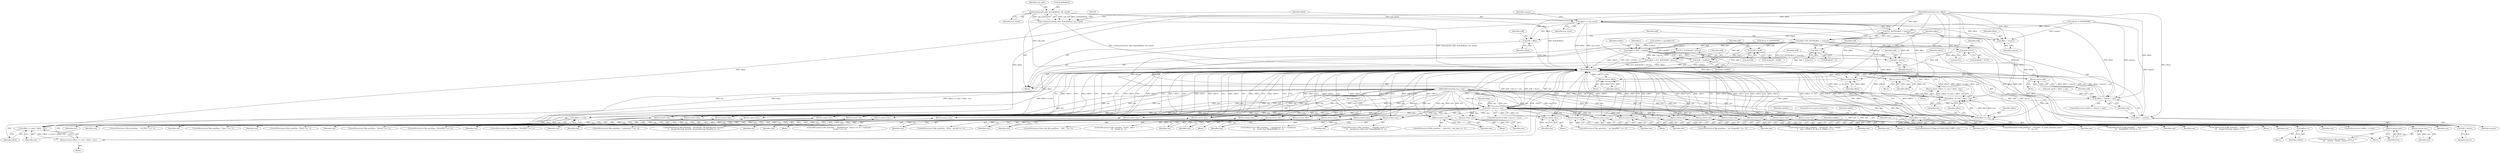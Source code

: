 digraph "0_file_b4c01141e5367f247b84dcaf6aefbb4e741842b8@API" {
"1000150" [label="(Call,memcpy(xnh_addr, &nbuf[offset], xnh_sizeof))"];
"1000148" [label="(Call,(void)memcpy(xnh_addr, &nbuf[offset], xnh_sizeof))"];
"1000157" [label="(Call,offset += xnh_sizeof)"];
"1000177" [label="(Call,offset >= size)"];
"1000176" [label="(Call,(offset >= size) ? offset : size)"];
"1000175" [label="(Return,return (offset >= size) ? offset : size;)"];
"1000195" [label="(Return,return offset;)"];
"1000210" [label="(Return,return offset;)"];
"1000212" [label="(Call,noff = offset)"];
"1000217" [label="(Call,ELF_ALIGN(offset + namesz))"];
"1000215" [label="(Call,doff = ELF_ALIGN(offset + namesz))"];
"1000228" [label="(Return,return doff;)"];
"1000232" [label="(Call,ELF_ALIGN(doff + descsz))"];
"1000230" [label="(Call,offset = ELF_ALIGN(doff + descsz))"];
"1000245" [label="(Call,offset >= size)"];
"1000244" [label="(Call,(offset >= size) ? offset : size)"];
"1000243" [label="(Return,return (offset >= size) ? offset : size;)"];
"1001235" [label="(Return,return offset;)"];
"1000233" [label="(Call,doff + descsz)"];
"1000237" [label="(Call,doff + descsz > size)"];
"1000339" [label="(Return,return size;)"];
"1000356" [label="(Return,return size;)"];
"1000367" [label="(Return,return size;)"];
"1000378" [label="(Return,return size;)"];
"1000389" [label="(Return,return size;)"];
"1000400" [label="(Return,return size;)"];
"1000411" [label="(Return,return size;)"];
"1000435" [label="(Return,return size;)"];
"1000441" [label="(Return,return size;)"];
"1000486" [label="(Return,return size;)"];
"1000516" [label="(Return,return size;)"];
"1000578" [label="(Return,return size;)"];
"1000615" [label="(Return,return size;)"];
"1000653" [label="(Return,return size;)"];
"1000673" [label="(Return,return size;)"];
"1000693" [label="(Return,return size;)"];
"1000705" [label="(Return,return size;)"];
"1000708" [label="(Return,return size;)"];
"1000746" [label="(Return,return size;)"];
"1000779" [label="(Return,return size;)"];
"1000785" [label="(Return,return size;)"];
"1000819" [label="(Return,return size;)"];
"1000855" [label="(Return,return size;)"];
"1000861" [label="(Return,return size;)"];
"1000945" [label="(Return,return size;)"];
"1000970" [label="(Return,return size;)"];
"1000999" [label="(Return,return size;)"];
"1001024" [label="(Return,return size;)"];
"1001030" [label="(Return,return size;)"];
"1001088" [label="(Call,noffset >= size)"];
"1001082" [label="(Call,noffset++)"];
"1001225" [label="(Return,return size;)"];
"1001231" [label="(Return,return size;)"];
"1000238" [label="(Call,doff + descsz)"];
"1000294" [label="(Call,doff + 1)"];
"1000994" [label="(Call,doff + 0x7c)"];
"1001009" [label="(Call,doff + 0x08)"];
"1001065" [label="(Call,noffset = doff + reloffset)"];
"1001067" [label="(Call,doff + reloffset)"];
"1000218" [label="(Call,offset + namesz)"];
"1000222" [label="(Call,offset + namesz > size)"];
"1000223" [label="(Call,offset + namesz)"];
"1000150" [label="(Call,memcpy(xnh_addr, &nbuf[offset], xnh_sizeof))"];
"1000984" [label="(Block,)"];
"1001232" [label="(Identifier,size)"];
"1000175" [label="(Return,return (offset >= size) ? offset : size;)"];
"1000506" [label="(ControlStructure,if (file_printf(ms, \"%02x\", desc[i]) == -1))"];
"1000180" [label="(Identifier,offset)"];
"1000779" [label="(Return,return size;)"];
"1000161" [label="(Identifier,namesz)"];
"1000295" [label="(Identifier,doff)"];
"1000441" [label="(Return,return size;)"];
"1000673" [label="(Return,return size;)"];
"1000119" [label="(MethodParameterIn,size_t offset)"];
"1000159" [label="(Identifier,xnh_sizeof)"];
"1000210" [label="(Return,return offset;)"];
"1000177" [label="(Call,offset >= size)"];
"1000233" [label="(Call,doff + descsz)"];
"1000183" [label="(Call,namesz & 0x80000000)"];
"1000247" [label="(Identifier,size)"];
"1000246" [label="(Identifier,offset)"];
"1000235" [label="(Identifier,descsz)"];
"1000120" [label="(MethodParameterIn,size_t size)"];
"1000254" [label="(Identifier,flags)"];
"1000413" [label="(ControlStructure,if (file_printf(ms, \" %d.%d.%d\", elf_getu32(swap, desc[1]),\n\t\t    elf_getu32(swap, desc[2]), elf_getu32(swap, desc[3])) == -1))"];
"1001025" [label="(Identifier,size)"];
"1000213" [label="(Identifier,noff)"];
"1000368" [label="(Identifier,size)"];
"1001094" [label="(Identifier,reloffset)"];
"1001056" [label="(Block,)"];
"1001236" [label="(Identifier,offset)"];
"1001085" [label="(Identifier,reloffset)"];
"1001030" [label="(Return,return size;)"];
"1000382" [label="(ControlStructure,if (file_printf(ms, \"kFreeBSD\") == -1))"];
"1000938" [label="(ControlStructure,if ((*flags & FLAGS_DID_CORE) != 0))"];
"1000473" [label="(ControlStructure,if (file_printf(ms, \", BuildID[%s]=\", descsz == 16 ? \"md5/uuid\" :\n\t\t\"sha1\") == -1))"];
"1000212" [label="(Call,noff = offset)"];
"1000697" [label="(ControlStructure,if (file_printf(ms, \", note=%u\", xnh_type) == -1))"];
"1001090" [label="(Identifier,size)"];
"1000220" [label="(Identifier,namesz)"];
"1000785" [label="(Return,return size;)"];
"1000970" [label="(Return,return size;)"];
"1001065" [label="(Call,noffset = doff + reloffset)"];
"1000242" [label="(Block,)"];
"1000357" [label="(Identifier,size)"];
"1000196" [label="(Identifier,offset)"];
"1000234" [label="(Identifier,doff)"];
"1000706" [label="(Identifier,size)"];
"1001068" [label="(Identifier,doff)"];
"1000294" [label="(Call,doff + 1)"];
"1000861" [label="(Return,return size;)"];
"1000393" [label="(ControlStructure,if (file_printf(ms, \"kNetBSD\") == -1))"];
"1000632" [label="(Block,)"];
"1000214" [label="(Identifier,offset)"];
"1000151" [label="(Identifier,xnh_addr)"];
"1000296" [label="(Literal,1)"];
"1000442" [label="(Identifier,size)"];
"1000412" [label="(Identifier,size)"];
"1000771" [label="(Block,)"];
"1001231" [label="(Return,return size;)"];
"1000217" [label="(Call,ELF_ALIGN(offset + namesz))"];
"1000181" [label="(Identifier,size)"];
"1000379" [label="(Identifier,size)"];
"1001081" [label="(Block,)"];
"1000360" [label="(ControlStructure,if (file_printf(ms, \"Hurd\") == -1))"];
"1000960" [label="(ControlStructure,if (file_printf(ms, \", %s-style\", os_style_names[os_style])\n\t\t    == -1))"];
"1000999" [label="(Return,return size;)"];
"1000945" [label="(Return,return size;)"];
"1001237" [label="(MethodReturn,RET)"];
"1001010" [label="(Identifier,doff)"];
"1000653" [label="(Return,return size;)"];
"1000705" [label="(Return,return size;)"];
"1000340" [label="(Identifier,size)"];
"1000390" [label="(Identifier,size)"];
"1001014" [label="(ControlStructure,if (file_printf(ms, \" (signal %u)\",\n\t\t\t    elf_getu32(swap, signo)) == -1))"];
"1001235" [label="(Return,return offset;)"];
"1001087" [label="(ControlStructure,if (noffset >= size))"];
"1000156" [label="(Identifier,xnh_sizeof)"];
"1001073" [label="(Identifier,j)"];
"1000198" [label="(Call,descsz & 0x80000000)"];
"1001067" [label="(Call,doff + reloffset)"];
"1001024" [label="(Return,return size;)"];
"1000946" [label="(Identifier,size)"];
"1000239" [label="(Identifier,doff)"];
"1000862" [label="(Identifier,size)"];
"1001091" [label="(ControlStructure,goto tryanother;)"];
"1001069" [label="(Identifier,reloffset)"];
"1000332" [label="(ControlStructure,if (file_printf(ms, \", for GNU/\") == -1))"];
"1000812" [label="(ControlStructure,if (file_printf(ms, \", for DragonFly\") == -1))"];
"1000837" [label="(ControlStructure,if (file_printf(ms, \" %d.%d.%d\", desc / 100000,\n\t\t    desc / 10000 % 10, desc % 10000) == -1))"];
"1000232" [label="(Call,ELF_ALIGN(doff + descsz))"];
"1000856" [label="(Identifier,size)"];
"1001083" [label="(Identifier,noffset)"];
"1000148" [label="(Call,(void)memcpy(xnh_addr, &nbuf[offset], xnh_sizeof))"];
"1000579" [label="(Identifier,size)"];
"1001031" [label="(Identifier,size)"];
"1001082" [label="(Call,noffset++)"];
"1000227" [label="(Block,)"];
"1001225" [label="(Return,return size;)"];
"1000389" [label="(Return,return size;)"];
"1000995" [label="(Identifier,doff)"];
"1000236" [label="(ControlStructure,if (doff + descsz > size))"];
"1000674" [label="(Identifier,size)"];
"1000186" [label="(Block,)"];
"1000230" [label="(Call,offset = ELF_ALIGN(doff + descsz))"];
"1000404" [label="(ControlStructure,if (file_printf(ms, \"<unknown>\") == -1))"];
"1000371" [label="(ControlStructure,if (file_printf(ms, \"Solaris\") == -1))"];
"1001009" [label="(Call,doff + 0x08)"];
"1000231" [label="(Identifier,offset)"];
"1000401" [label="(Identifier,size)"];
"1000657" [label="(ControlStructure,if (file_printf(ms, \", compiled for: %.*s\", (int)descsz,\n\t\t\t    (const char *)&nbuf[doff]) == -1))"];
"1000772" [label="(ControlStructure,if (file_printf(ms, \", for OpenBSD\") == -1))"];
"1000244" [label="(Call,(offset >= size) ? offset : size)"];
"1001088" [label="(Call,noffset >= size)"];
"1000971" [label="(Identifier,size)"];
"1000786" [label="(Identifier,size)"];
"1000248" [label="(Identifier,offset)"];
"1000378" [label="(Return,return size;)"];
"1000615" [label="(Return,return size;)"];
"1000986" [label="(ControlStructure,if (file_printf(ms, \", from '%.31s'\",\n\t\t\t    &nbuf[doff + 0x7c]) == -1))"];
"1000411" [label="(Return,return size;)"];
"1000245" [label="(Call,offset >= size)"];
"1001066" [label="(Identifier,noffset)"];
"1000709" [label="(Identifier,size)"];
"1000292" [label="(Call,nbuf[doff + 1])"];
"1000436" [label="(Identifier,size)"];
"1000125" [label="(Block,)"];
"1000229" [label="(Identifier,doff)"];
"1000349" [label="(ControlStructure,if (file_printf(ms, \"Linux\") == -1))"];
"1000694" [label="(Identifier,size)"];
"1000223" [label="(Call,offset + namesz)"];
"1001000" [label="(Identifier,size)"];
"1001089" [label="(Identifier,noffset)"];
"1000195" [label="(Return,return offset;)"];
"1000400" [label="(Return,return size;)"];
"1000339" [label="(Return,return size;)"];
"1000238" [label="(Call,doff + descsz)"];
"1000600" [label="(ControlStructure,if (file_printf(ms, \"%s%s\", did++ ? \",\" : \"\",\n\t\t\t    pax[i]) == -1))"];
"1000237" [label="(Call,doff + descsz > size)"];
"1000158" [label="(Identifier,offset)"];
"1000240" [label="(Identifier,descsz)"];
"1000224" [label="(Identifier,offset)"];
"1000219" [label="(Identifier,offset)"];
"1000201" [label="(Block,)"];
"1000211" [label="(Identifier,offset)"];
"1000356" [label="(Return,return size;)"];
"1000992" [label="(Call,nbuf[doff + 0x7c])"];
"1000654" [label="(Identifier,size)"];
"1000641" [label="(Block,)"];
"1000996" [label="(Literal,0x7c)"];
"1000226" [label="(Identifier,size)"];
"1000994" [label="(Call,doff + 0x7c)"];
"1000747" [label="(Identifier,size)"];
"1000249" [label="(Identifier,size)"];
"1000708" [label="(Return,return size;)"];
"1000222" [label="(Call,offset + namesz > size)"];
"1000516" [label="(Return,return size;)"];
"1000176" [label="(Call,(offset >= size) ? offset : size)"];
"1001007" [label="(Call,nbuf[doff + 0x08])"];
"1000216" [label="(Identifier,doff)"];
"1000367" [label="(Return,return size;)"];
"1001212" [label="(ControlStructure,if (file_printf(ms, \", from '%.*s'\",\n\t\t\t\t    (int)(cp - cname), cname) == -1))"];
"1000486" [label="(Return,return size;)"];
"1000693" [label="(Return,return size;)"];
"1000616" [label="(Identifier,size)"];
"1000780" [label="(Identifier,size)"];
"1000487" [label="(Identifier,size)"];
"1000819" [label="(Return,return size;)"];
"1000810" [label="(Block,)"];
"1000241" [label="(Identifier,size)"];
"1000228" [label="(Return,return doff;)"];
"1000746" [label="(Return,return size;)"];
"1000569" [label="(ControlStructure,if (desc && file_printf(ms, \", PaX: \") == -1))"];
"1001226" [label="(Identifier,size)"];
"1000517" [label="(Identifier,size)"];
"1000221" [label="(ControlStructure,if (offset + namesz > size))"];
"1000174" [label="(Block,)"];
"1000215" [label="(Call,doff = ELF_ALIGN(offset + namesz))"];
"1000820" [label="(Identifier,size)"];
"1001060" [label="(Call,reloffset = prpsoffsets(i))"];
"1000243" [label="(Return,return (offset >= size) ? offset : size;)"];
"1000157" [label="(Call,offset += xnh_sizeof)"];
"1000225" [label="(Identifier,namesz)"];
"1000578" [label="(Return,return size;)"];
"1000179" [label="(Identifier,size)"];
"1000138" [label="(Call,xnh_sizeof + offset > size)"];
"1000435" [label="(Return,return size;)"];
"1000152" [label="(Call,&nbuf[offset])"];
"1000677" [label="(ControlStructure,if (file_printf(ms, \", compiler model: %.*s\",\n\t\t\t    (int)descsz, (const char *)&nbuf[doff]) == -1))"];
"1000734" [label="(Block,)"];
"1000178" [label="(Identifier,offset)"];
"1001011" [label="(Literal,0x08)"];
"1000855" [label="(Return,return size;)"];
"1000320" [label="(Block,)"];
"1000218" [label="(Call,offset + namesz)"];
"1000150" -> "1000148"  [label="AST: "];
"1000150" -> "1000156"  [label="CFG: "];
"1000151" -> "1000150"  [label="AST: "];
"1000152" -> "1000150"  [label="AST: "];
"1000156" -> "1000150"  [label="AST: "];
"1000148" -> "1000150"  [label="CFG: "];
"1000150" -> "1001237"  [label="DDG: xnh_addr"];
"1000150" -> "1001237"  [label="DDG: &nbuf[offset]"];
"1000150" -> "1000148"  [label="DDG: xnh_addr"];
"1000150" -> "1000148"  [label="DDG: &nbuf[offset]"];
"1000150" -> "1000148"  [label="DDG: xnh_sizeof"];
"1000150" -> "1000157"  [label="DDG: xnh_sizeof"];
"1000148" -> "1000125"  [label="AST: "];
"1000149" -> "1000148"  [label="AST: "];
"1000158" -> "1000148"  [label="CFG: "];
"1000148" -> "1001237"  [label="DDG: (void)memcpy(xnh_addr, &nbuf[offset], xnh_sizeof)"];
"1000148" -> "1001237"  [label="DDG: memcpy(xnh_addr, &nbuf[offset], xnh_sizeof)"];
"1000157" -> "1000125"  [label="AST: "];
"1000157" -> "1000159"  [label="CFG: "];
"1000158" -> "1000157"  [label="AST: "];
"1000159" -> "1000157"  [label="AST: "];
"1000161" -> "1000157"  [label="CFG: "];
"1000157" -> "1001237"  [label="DDG: xnh_sizeof"];
"1000157" -> "1001237"  [label="DDG: offset"];
"1000119" -> "1000157"  [label="DDG: offset"];
"1000157" -> "1000177"  [label="DDG: offset"];
"1000157" -> "1000195"  [label="DDG: offset"];
"1000157" -> "1000210"  [label="DDG: offset"];
"1000157" -> "1000212"  [label="DDG: offset"];
"1000157" -> "1000217"  [label="DDG: offset"];
"1000157" -> "1000218"  [label="DDG: offset"];
"1000157" -> "1000222"  [label="DDG: offset"];
"1000157" -> "1000223"  [label="DDG: offset"];
"1000177" -> "1000176"  [label="AST: "];
"1000177" -> "1000179"  [label="CFG: "];
"1000178" -> "1000177"  [label="AST: "];
"1000179" -> "1000177"  [label="AST: "];
"1000180" -> "1000177"  [label="CFG: "];
"1000181" -> "1000177"  [label="CFG: "];
"1000177" -> "1000176"  [label="DDG: offset"];
"1000177" -> "1000176"  [label="DDG: size"];
"1000119" -> "1000177"  [label="DDG: offset"];
"1000138" -> "1000177"  [label="DDG: size"];
"1000120" -> "1000177"  [label="DDG: size"];
"1000176" -> "1000175"  [label="AST: "];
"1000176" -> "1000180"  [label="CFG: "];
"1000176" -> "1000181"  [label="CFG: "];
"1000180" -> "1000176"  [label="AST: "];
"1000181" -> "1000176"  [label="AST: "];
"1000175" -> "1000176"  [label="CFG: "];
"1000176" -> "1001237"  [label="DDG: size"];
"1000176" -> "1001237"  [label="DDG: offset"];
"1000176" -> "1001237"  [label="DDG: (offset >= size) ? offset : size"];
"1000176" -> "1001237"  [label="DDG: offset >= size"];
"1000176" -> "1000175"  [label="DDG: (offset >= size) ? offset : size"];
"1000119" -> "1000176"  [label="DDG: offset"];
"1000120" -> "1000176"  [label="DDG: size"];
"1000175" -> "1000174"  [label="AST: "];
"1001237" -> "1000175"  [label="CFG: "];
"1000175" -> "1001237"  [label="DDG: <RET>"];
"1000195" -> "1000186"  [label="AST: "];
"1000195" -> "1000196"  [label="CFG: "];
"1000196" -> "1000195"  [label="AST: "];
"1001237" -> "1000195"  [label="CFG: "];
"1000195" -> "1001237"  [label="DDG: <RET>"];
"1000196" -> "1000195"  [label="DDG: offset"];
"1000119" -> "1000195"  [label="DDG: offset"];
"1000210" -> "1000201"  [label="AST: "];
"1000210" -> "1000211"  [label="CFG: "];
"1000211" -> "1000210"  [label="AST: "];
"1001237" -> "1000210"  [label="CFG: "];
"1000210" -> "1001237"  [label="DDG: <RET>"];
"1000211" -> "1000210"  [label="DDG: offset"];
"1000119" -> "1000210"  [label="DDG: offset"];
"1000212" -> "1000125"  [label="AST: "];
"1000212" -> "1000214"  [label="CFG: "];
"1000213" -> "1000212"  [label="AST: "];
"1000214" -> "1000212"  [label="AST: "];
"1000216" -> "1000212"  [label="CFG: "];
"1000212" -> "1001237"  [label="DDG: noff"];
"1000119" -> "1000212"  [label="DDG: offset"];
"1000217" -> "1000215"  [label="AST: "];
"1000217" -> "1000218"  [label="CFG: "];
"1000218" -> "1000217"  [label="AST: "];
"1000215" -> "1000217"  [label="CFG: "];
"1000217" -> "1000215"  [label="DDG: offset + namesz"];
"1000119" -> "1000217"  [label="DDG: offset"];
"1000183" -> "1000217"  [label="DDG: namesz"];
"1000215" -> "1000125"  [label="AST: "];
"1000216" -> "1000215"  [label="AST: "];
"1000224" -> "1000215"  [label="CFG: "];
"1000215" -> "1001237"  [label="DDG: doff"];
"1000215" -> "1001237"  [label="DDG: ELF_ALIGN(offset + namesz)"];
"1000215" -> "1000228"  [label="DDG: doff"];
"1000215" -> "1000232"  [label="DDG: doff"];
"1000215" -> "1000233"  [label="DDG: doff"];
"1000215" -> "1000237"  [label="DDG: doff"];
"1000215" -> "1000238"  [label="DDG: doff"];
"1000215" -> "1000294"  [label="DDG: doff"];
"1000215" -> "1000994"  [label="DDG: doff"];
"1000215" -> "1001009"  [label="DDG: doff"];
"1000215" -> "1001065"  [label="DDG: doff"];
"1000215" -> "1001067"  [label="DDG: doff"];
"1000228" -> "1000227"  [label="AST: "];
"1000228" -> "1000229"  [label="CFG: "];
"1000229" -> "1000228"  [label="AST: "];
"1001237" -> "1000228"  [label="CFG: "];
"1000228" -> "1001237"  [label="DDG: <RET>"];
"1000229" -> "1000228"  [label="DDG: doff"];
"1000232" -> "1000230"  [label="AST: "];
"1000232" -> "1000233"  [label="CFG: "];
"1000233" -> "1000232"  [label="AST: "];
"1000230" -> "1000232"  [label="CFG: "];
"1000232" -> "1000230"  [label="DDG: doff + descsz"];
"1000198" -> "1000232"  [label="DDG: descsz"];
"1000230" -> "1000125"  [label="AST: "];
"1000231" -> "1000230"  [label="AST: "];
"1000239" -> "1000230"  [label="CFG: "];
"1000230" -> "1001237"  [label="DDG: offset"];
"1000230" -> "1001237"  [label="DDG: ELF_ALIGN(doff + descsz)"];
"1000119" -> "1000230"  [label="DDG: offset"];
"1000230" -> "1000245"  [label="DDG: offset"];
"1000230" -> "1001235"  [label="DDG: offset"];
"1000245" -> "1000244"  [label="AST: "];
"1000245" -> "1000247"  [label="CFG: "];
"1000246" -> "1000245"  [label="AST: "];
"1000247" -> "1000245"  [label="AST: "];
"1000248" -> "1000245"  [label="CFG: "];
"1000249" -> "1000245"  [label="CFG: "];
"1000245" -> "1000244"  [label="DDG: offset"];
"1000245" -> "1000244"  [label="DDG: size"];
"1000119" -> "1000245"  [label="DDG: offset"];
"1000237" -> "1000245"  [label="DDG: size"];
"1000120" -> "1000245"  [label="DDG: size"];
"1000244" -> "1000243"  [label="AST: "];
"1000244" -> "1000248"  [label="CFG: "];
"1000244" -> "1000249"  [label="CFG: "];
"1000248" -> "1000244"  [label="AST: "];
"1000249" -> "1000244"  [label="AST: "];
"1000243" -> "1000244"  [label="CFG: "];
"1000244" -> "1001237"  [label="DDG: offset"];
"1000244" -> "1001237"  [label="DDG: (offset >= size) ? offset : size"];
"1000244" -> "1001237"  [label="DDG: offset >= size"];
"1000244" -> "1001237"  [label="DDG: size"];
"1000244" -> "1000243"  [label="DDG: (offset >= size) ? offset : size"];
"1000119" -> "1000244"  [label="DDG: offset"];
"1000120" -> "1000244"  [label="DDG: size"];
"1000243" -> "1000242"  [label="AST: "];
"1001237" -> "1000243"  [label="CFG: "];
"1000243" -> "1001237"  [label="DDG: <RET>"];
"1001235" -> "1000125"  [label="AST: "];
"1001235" -> "1001236"  [label="CFG: "];
"1001236" -> "1001235"  [label="AST: "];
"1001237" -> "1001235"  [label="CFG: "];
"1001235" -> "1001237"  [label="DDG: <RET>"];
"1001236" -> "1001235"  [label="DDG: offset"];
"1000119" -> "1001235"  [label="DDG: offset"];
"1000233" -> "1000235"  [label="CFG: "];
"1000234" -> "1000233"  [label="AST: "];
"1000235" -> "1000233"  [label="AST: "];
"1000198" -> "1000233"  [label="DDG: descsz"];
"1000237" -> "1000236"  [label="AST: "];
"1000237" -> "1000241"  [label="CFG: "];
"1000238" -> "1000237"  [label="AST: "];
"1000241" -> "1000237"  [label="AST: "];
"1000246" -> "1000237"  [label="CFG: "];
"1000254" -> "1000237"  [label="CFG: "];
"1000237" -> "1001237"  [label="DDG: doff + descsz > size"];
"1000237" -> "1001237"  [label="DDG: doff + descsz"];
"1000237" -> "1001237"  [label="DDG: size"];
"1000198" -> "1000237"  [label="DDG: descsz"];
"1000222" -> "1000237"  [label="DDG: size"];
"1000120" -> "1000237"  [label="DDG: size"];
"1000237" -> "1000339"  [label="DDG: size"];
"1000237" -> "1000356"  [label="DDG: size"];
"1000237" -> "1000367"  [label="DDG: size"];
"1000237" -> "1000378"  [label="DDG: size"];
"1000237" -> "1000389"  [label="DDG: size"];
"1000237" -> "1000400"  [label="DDG: size"];
"1000237" -> "1000411"  [label="DDG: size"];
"1000237" -> "1000435"  [label="DDG: size"];
"1000237" -> "1000441"  [label="DDG: size"];
"1000237" -> "1000486"  [label="DDG: size"];
"1000237" -> "1000516"  [label="DDG: size"];
"1000237" -> "1000578"  [label="DDG: size"];
"1000237" -> "1000615"  [label="DDG: size"];
"1000237" -> "1000653"  [label="DDG: size"];
"1000237" -> "1000673"  [label="DDG: size"];
"1000237" -> "1000693"  [label="DDG: size"];
"1000237" -> "1000705"  [label="DDG: size"];
"1000237" -> "1000708"  [label="DDG: size"];
"1000237" -> "1000746"  [label="DDG: size"];
"1000237" -> "1000779"  [label="DDG: size"];
"1000237" -> "1000785"  [label="DDG: size"];
"1000237" -> "1000819"  [label="DDG: size"];
"1000237" -> "1000855"  [label="DDG: size"];
"1000237" -> "1000861"  [label="DDG: size"];
"1000237" -> "1000945"  [label="DDG: size"];
"1000237" -> "1000970"  [label="DDG: size"];
"1000237" -> "1000999"  [label="DDG: size"];
"1000237" -> "1001024"  [label="DDG: size"];
"1000237" -> "1001030"  [label="DDG: size"];
"1000237" -> "1001088"  [label="DDG: size"];
"1000237" -> "1001225"  [label="DDG: size"];
"1000237" -> "1001231"  [label="DDG: size"];
"1000339" -> "1000332"  [label="AST: "];
"1000339" -> "1000340"  [label="CFG: "];
"1000340" -> "1000339"  [label="AST: "];
"1001237" -> "1000339"  [label="CFG: "];
"1000339" -> "1001237"  [label="DDG: <RET>"];
"1000340" -> "1000339"  [label="DDG: size"];
"1000120" -> "1000339"  [label="DDG: size"];
"1000356" -> "1000349"  [label="AST: "];
"1000356" -> "1000357"  [label="CFG: "];
"1000357" -> "1000356"  [label="AST: "];
"1001237" -> "1000356"  [label="CFG: "];
"1000356" -> "1001237"  [label="DDG: <RET>"];
"1000357" -> "1000356"  [label="DDG: size"];
"1000120" -> "1000356"  [label="DDG: size"];
"1000367" -> "1000360"  [label="AST: "];
"1000367" -> "1000368"  [label="CFG: "];
"1000368" -> "1000367"  [label="AST: "];
"1001237" -> "1000367"  [label="CFG: "];
"1000367" -> "1001237"  [label="DDG: <RET>"];
"1000368" -> "1000367"  [label="DDG: size"];
"1000120" -> "1000367"  [label="DDG: size"];
"1000378" -> "1000371"  [label="AST: "];
"1000378" -> "1000379"  [label="CFG: "];
"1000379" -> "1000378"  [label="AST: "];
"1001237" -> "1000378"  [label="CFG: "];
"1000378" -> "1001237"  [label="DDG: <RET>"];
"1000379" -> "1000378"  [label="DDG: size"];
"1000120" -> "1000378"  [label="DDG: size"];
"1000389" -> "1000382"  [label="AST: "];
"1000389" -> "1000390"  [label="CFG: "];
"1000390" -> "1000389"  [label="AST: "];
"1001237" -> "1000389"  [label="CFG: "];
"1000389" -> "1001237"  [label="DDG: <RET>"];
"1000390" -> "1000389"  [label="DDG: size"];
"1000120" -> "1000389"  [label="DDG: size"];
"1000400" -> "1000393"  [label="AST: "];
"1000400" -> "1000401"  [label="CFG: "];
"1000401" -> "1000400"  [label="AST: "];
"1001237" -> "1000400"  [label="CFG: "];
"1000400" -> "1001237"  [label="DDG: <RET>"];
"1000401" -> "1000400"  [label="DDG: size"];
"1000120" -> "1000400"  [label="DDG: size"];
"1000411" -> "1000404"  [label="AST: "];
"1000411" -> "1000412"  [label="CFG: "];
"1000412" -> "1000411"  [label="AST: "];
"1001237" -> "1000411"  [label="CFG: "];
"1000411" -> "1001237"  [label="DDG: <RET>"];
"1000412" -> "1000411"  [label="DDG: size"];
"1000120" -> "1000411"  [label="DDG: size"];
"1000435" -> "1000413"  [label="AST: "];
"1000435" -> "1000436"  [label="CFG: "];
"1000436" -> "1000435"  [label="AST: "];
"1001237" -> "1000435"  [label="CFG: "];
"1000435" -> "1001237"  [label="DDG: <RET>"];
"1000436" -> "1000435"  [label="DDG: size"];
"1000120" -> "1000435"  [label="DDG: size"];
"1000441" -> "1000320"  [label="AST: "];
"1000441" -> "1000442"  [label="CFG: "];
"1000442" -> "1000441"  [label="AST: "];
"1001237" -> "1000441"  [label="CFG: "];
"1000441" -> "1001237"  [label="DDG: <RET>"];
"1000442" -> "1000441"  [label="DDG: size"];
"1000120" -> "1000441"  [label="DDG: size"];
"1000486" -> "1000473"  [label="AST: "];
"1000486" -> "1000487"  [label="CFG: "];
"1000487" -> "1000486"  [label="AST: "];
"1001237" -> "1000486"  [label="CFG: "];
"1000486" -> "1001237"  [label="DDG: <RET>"];
"1000487" -> "1000486"  [label="DDG: size"];
"1000120" -> "1000486"  [label="DDG: size"];
"1000516" -> "1000506"  [label="AST: "];
"1000516" -> "1000517"  [label="CFG: "];
"1000517" -> "1000516"  [label="AST: "];
"1001237" -> "1000516"  [label="CFG: "];
"1000516" -> "1001237"  [label="DDG: <RET>"];
"1000517" -> "1000516"  [label="DDG: size"];
"1000120" -> "1000516"  [label="DDG: size"];
"1000578" -> "1000569"  [label="AST: "];
"1000578" -> "1000579"  [label="CFG: "];
"1000579" -> "1000578"  [label="AST: "];
"1001237" -> "1000578"  [label="CFG: "];
"1000578" -> "1001237"  [label="DDG: <RET>"];
"1000579" -> "1000578"  [label="DDG: size"];
"1000120" -> "1000578"  [label="DDG: size"];
"1000615" -> "1000600"  [label="AST: "];
"1000615" -> "1000616"  [label="CFG: "];
"1000616" -> "1000615"  [label="AST: "];
"1001237" -> "1000615"  [label="CFG: "];
"1000615" -> "1001237"  [label="DDG: <RET>"];
"1000616" -> "1000615"  [label="DDG: size"];
"1000120" -> "1000615"  [label="DDG: size"];
"1000653" -> "1000641"  [label="AST: "];
"1000653" -> "1000654"  [label="CFG: "];
"1000654" -> "1000653"  [label="AST: "];
"1001237" -> "1000653"  [label="CFG: "];
"1000653" -> "1001237"  [label="DDG: <RET>"];
"1000654" -> "1000653"  [label="DDG: size"];
"1000120" -> "1000653"  [label="DDG: size"];
"1000673" -> "1000657"  [label="AST: "];
"1000673" -> "1000674"  [label="CFG: "];
"1000674" -> "1000673"  [label="AST: "];
"1001237" -> "1000673"  [label="CFG: "];
"1000673" -> "1001237"  [label="DDG: <RET>"];
"1000674" -> "1000673"  [label="DDG: size"];
"1000120" -> "1000673"  [label="DDG: size"];
"1000693" -> "1000677"  [label="AST: "];
"1000693" -> "1000694"  [label="CFG: "];
"1000694" -> "1000693"  [label="AST: "];
"1001237" -> "1000693"  [label="CFG: "];
"1000693" -> "1001237"  [label="DDG: <RET>"];
"1000694" -> "1000693"  [label="DDG: size"];
"1000120" -> "1000693"  [label="DDG: size"];
"1000705" -> "1000697"  [label="AST: "];
"1000705" -> "1000706"  [label="CFG: "];
"1000706" -> "1000705"  [label="AST: "];
"1001237" -> "1000705"  [label="CFG: "];
"1000705" -> "1001237"  [label="DDG: <RET>"];
"1000706" -> "1000705"  [label="DDG: size"];
"1000120" -> "1000705"  [label="DDG: size"];
"1000708" -> "1000632"  [label="AST: "];
"1000708" -> "1000709"  [label="CFG: "];
"1000709" -> "1000708"  [label="AST: "];
"1001237" -> "1000708"  [label="CFG: "];
"1000708" -> "1001237"  [label="DDG: <RET>"];
"1000709" -> "1000708"  [label="DDG: size"];
"1000120" -> "1000708"  [label="DDG: size"];
"1000746" -> "1000734"  [label="AST: "];
"1000746" -> "1000747"  [label="CFG: "];
"1000747" -> "1000746"  [label="AST: "];
"1001237" -> "1000746"  [label="CFG: "];
"1000746" -> "1001237"  [label="DDG: <RET>"];
"1000747" -> "1000746"  [label="DDG: size"];
"1000120" -> "1000746"  [label="DDG: size"];
"1000779" -> "1000772"  [label="AST: "];
"1000779" -> "1000780"  [label="CFG: "];
"1000780" -> "1000779"  [label="AST: "];
"1001237" -> "1000779"  [label="CFG: "];
"1000779" -> "1001237"  [label="DDG: <RET>"];
"1000780" -> "1000779"  [label="DDG: size"];
"1000120" -> "1000779"  [label="DDG: size"];
"1000785" -> "1000771"  [label="AST: "];
"1000785" -> "1000786"  [label="CFG: "];
"1000786" -> "1000785"  [label="AST: "];
"1001237" -> "1000785"  [label="CFG: "];
"1000785" -> "1001237"  [label="DDG: <RET>"];
"1000786" -> "1000785"  [label="DDG: size"];
"1000120" -> "1000785"  [label="DDG: size"];
"1000819" -> "1000812"  [label="AST: "];
"1000819" -> "1000820"  [label="CFG: "];
"1000820" -> "1000819"  [label="AST: "];
"1001237" -> "1000819"  [label="CFG: "];
"1000819" -> "1001237"  [label="DDG: <RET>"];
"1000820" -> "1000819"  [label="DDG: size"];
"1000120" -> "1000819"  [label="DDG: size"];
"1000855" -> "1000837"  [label="AST: "];
"1000855" -> "1000856"  [label="CFG: "];
"1000856" -> "1000855"  [label="AST: "];
"1001237" -> "1000855"  [label="CFG: "];
"1000855" -> "1001237"  [label="DDG: <RET>"];
"1000856" -> "1000855"  [label="DDG: size"];
"1000120" -> "1000855"  [label="DDG: size"];
"1000861" -> "1000810"  [label="AST: "];
"1000861" -> "1000862"  [label="CFG: "];
"1000862" -> "1000861"  [label="AST: "];
"1001237" -> "1000861"  [label="CFG: "];
"1000861" -> "1001237"  [label="DDG: <RET>"];
"1000862" -> "1000861"  [label="DDG: size"];
"1000120" -> "1000861"  [label="DDG: size"];
"1000945" -> "1000938"  [label="AST: "];
"1000945" -> "1000946"  [label="CFG: "];
"1000946" -> "1000945"  [label="AST: "];
"1001237" -> "1000945"  [label="CFG: "];
"1000945" -> "1001237"  [label="DDG: <RET>"];
"1000946" -> "1000945"  [label="DDG: size"];
"1000120" -> "1000945"  [label="DDG: size"];
"1000970" -> "1000960"  [label="AST: "];
"1000970" -> "1000971"  [label="CFG: "];
"1000971" -> "1000970"  [label="AST: "];
"1001237" -> "1000970"  [label="CFG: "];
"1000970" -> "1001237"  [label="DDG: <RET>"];
"1000971" -> "1000970"  [label="DDG: size"];
"1000120" -> "1000970"  [label="DDG: size"];
"1000999" -> "1000986"  [label="AST: "];
"1000999" -> "1001000"  [label="CFG: "];
"1001000" -> "1000999"  [label="AST: "];
"1001237" -> "1000999"  [label="CFG: "];
"1000999" -> "1001237"  [label="DDG: <RET>"];
"1001000" -> "1000999"  [label="DDG: size"];
"1000120" -> "1000999"  [label="DDG: size"];
"1001024" -> "1001014"  [label="AST: "];
"1001024" -> "1001025"  [label="CFG: "];
"1001025" -> "1001024"  [label="AST: "];
"1001237" -> "1001024"  [label="CFG: "];
"1001024" -> "1001237"  [label="DDG: <RET>"];
"1001025" -> "1001024"  [label="DDG: size"];
"1000120" -> "1001024"  [label="DDG: size"];
"1001030" -> "1000984"  [label="AST: "];
"1001030" -> "1001031"  [label="CFG: "];
"1001031" -> "1001030"  [label="AST: "];
"1001237" -> "1001030"  [label="CFG: "];
"1001030" -> "1001237"  [label="DDG: <RET>"];
"1001031" -> "1001030"  [label="DDG: size"];
"1000120" -> "1001030"  [label="DDG: size"];
"1001088" -> "1001087"  [label="AST: "];
"1001088" -> "1001090"  [label="CFG: "];
"1001089" -> "1001088"  [label="AST: "];
"1001090" -> "1001088"  [label="AST: "];
"1001091" -> "1001088"  [label="CFG: "];
"1001094" -> "1001088"  [label="CFG: "];
"1001088" -> "1001237"  [label="DDG: noffset >= size"];
"1001088" -> "1001237"  [label="DDG: noffset"];
"1001088" -> "1001237"  [label="DDG: size"];
"1001088" -> "1001082"  [label="DDG: noffset"];
"1001065" -> "1001088"  [label="DDG: noffset"];
"1001082" -> "1001088"  [label="DDG: noffset"];
"1000120" -> "1001088"  [label="DDG: size"];
"1001088" -> "1001225"  [label="DDG: size"];
"1001088" -> "1001231"  [label="DDG: size"];
"1001082" -> "1001081"  [label="AST: "];
"1001082" -> "1001083"  [label="CFG: "];
"1001083" -> "1001082"  [label="AST: "];
"1001085" -> "1001082"  [label="CFG: "];
"1001082" -> "1001237"  [label="DDG: noffset"];
"1001225" -> "1001212"  [label="AST: "];
"1001225" -> "1001226"  [label="CFG: "];
"1001226" -> "1001225"  [label="AST: "];
"1001237" -> "1001225"  [label="CFG: "];
"1001225" -> "1001237"  [label="DDG: <RET>"];
"1001226" -> "1001225"  [label="DDG: size"];
"1000120" -> "1001225"  [label="DDG: size"];
"1001231" -> "1001056"  [label="AST: "];
"1001231" -> "1001232"  [label="CFG: "];
"1001232" -> "1001231"  [label="AST: "];
"1001237" -> "1001231"  [label="CFG: "];
"1001231" -> "1001237"  [label="DDG: <RET>"];
"1001232" -> "1001231"  [label="DDG: size"];
"1000120" -> "1001231"  [label="DDG: size"];
"1000238" -> "1000240"  [label="CFG: "];
"1000239" -> "1000238"  [label="AST: "];
"1000240" -> "1000238"  [label="AST: "];
"1000241" -> "1000238"  [label="CFG: "];
"1000238" -> "1001237"  [label="DDG: doff"];
"1000238" -> "1001237"  [label="DDG: descsz"];
"1000198" -> "1000238"  [label="DDG: descsz"];
"1000294" -> "1000292"  [label="AST: "];
"1000294" -> "1000296"  [label="CFG: "];
"1000295" -> "1000294"  [label="AST: "];
"1000296" -> "1000294"  [label="AST: "];
"1000292" -> "1000294"  [label="CFG: "];
"1000294" -> "1001237"  [label="DDG: doff"];
"1000994" -> "1000992"  [label="AST: "];
"1000994" -> "1000996"  [label="CFG: "];
"1000995" -> "1000994"  [label="AST: "];
"1000996" -> "1000994"  [label="AST: "];
"1000992" -> "1000994"  [label="CFG: "];
"1000994" -> "1001237"  [label="DDG: doff"];
"1001009" -> "1001007"  [label="AST: "];
"1001009" -> "1001011"  [label="CFG: "];
"1001010" -> "1001009"  [label="AST: "];
"1001011" -> "1001009"  [label="AST: "];
"1001007" -> "1001009"  [label="CFG: "];
"1001009" -> "1001237"  [label="DDG: doff"];
"1001065" -> "1001056"  [label="AST: "];
"1001065" -> "1001067"  [label="CFG: "];
"1001066" -> "1001065"  [label="AST: "];
"1001067" -> "1001065"  [label="AST: "];
"1001073" -> "1001065"  [label="CFG: "];
"1001065" -> "1001237"  [label="DDG: noffset"];
"1001065" -> "1001237"  [label="DDG: doff + reloffset"];
"1001060" -> "1001065"  [label="DDG: reloffset"];
"1001067" -> "1001069"  [label="CFG: "];
"1001068" -> "1001067"  [label="AST: "];
"1001069" -> "1001067"  [label="AST: "];
"1001067" -> "1001237"  [label="DDG: reloffset"];
"1001067" -> "1001237"  [label="DDG: doff"];
"1001060" -> "1001067"  [label="DDG: reloffset"];
"1000218" -> "1000220"  [label="CFG: "];
"1000219" -> "1000218"  [label="AST: "];
"1000220" -> "1000218"  [label="AST: "];
"1000119" -> "1000218"  [label="DDG: offset"];
"1000183" -> "1000218"  [label="DDG: namesz"];
"1000222" -> "1000221"  [label="AST: "];
"1000222" -> "1000226"  [label="CFG: "];
"1000223" -> "1000222"  [label="AST: "];
"1000226" -> "1000222"  [label="AST: "];
"1000229" -> "1000222"  [label="CFG: "];
"1000231" -> "1000222"  [label="CFG: "];
"1000222" -> "1001237"  [label="DDG: offset + namesz"];
"1000222" -> "1001237"  [label="DDG: size"];
"1000222" -> "1001237"  [label="DDG: offset + namesz > size"];
"1000119" -> "1000222"  [label="DDG: offset"];
"1000183" -> "1000222"  [label="DDG: namesz"];
"1000138" -> "1000222"  [label="DDG: size"];
"1000120" -> "1000222"  [label="DDG: size"];
"1000223" -> "1000225"  [label="CFG: "];
"1000224" -> "1000223"  [label="AST: "];
"1000225" -> "1000223"  [label="AST: "];
"1000226" -> "1000223"  [label="CFG: "];
"1000223" -> "1001237"  [label="DDG: namesz"];
"1000223" -> "1001237"  [label="DDG: offset"];
"1000119" -> "1000223"  [label="DDG: offset"];
"1000183" -> "1000223"  [label="DDG: namesz"];
}
